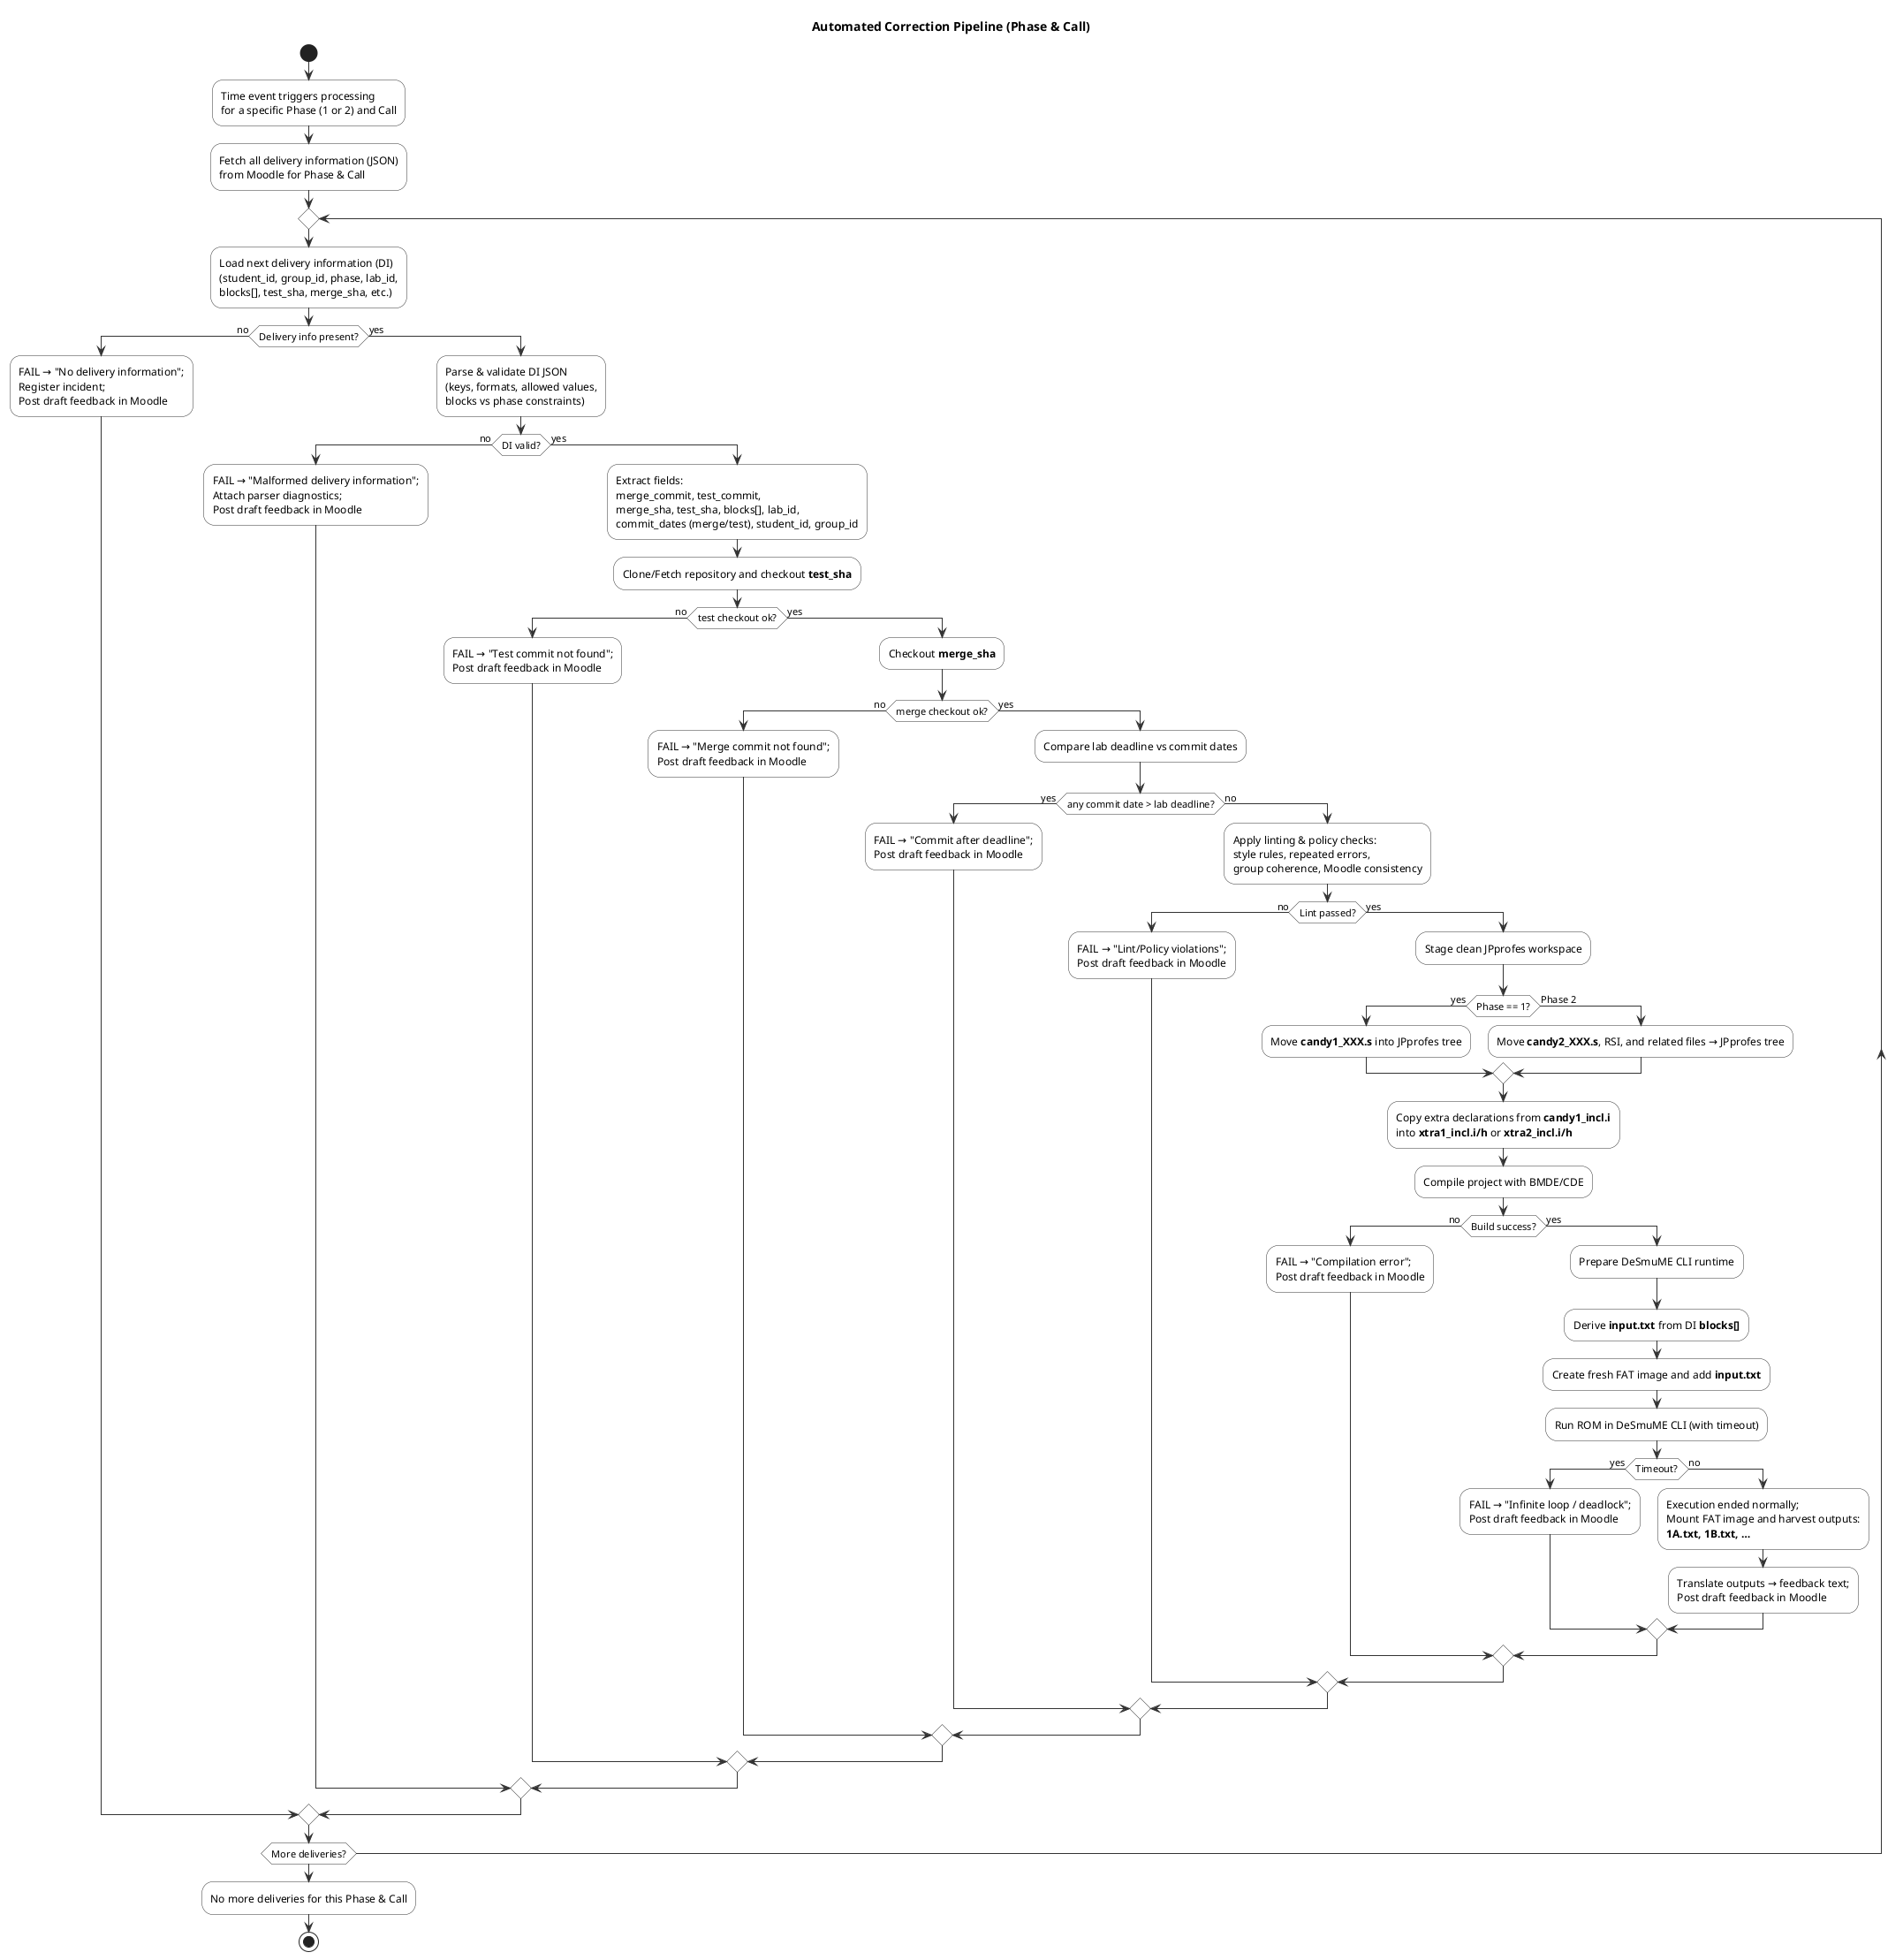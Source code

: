 @startuml
skinparam activity {
  BackgroundColor White
  BorderColor #333333
  ArrowColor #333333
}
skinparam shadowing false
skinparam defaultFontName Monospace

title Automated Correction Pipeline (Phase & Call)

start
:Time event triggers processing\nfor a specific Phase (1 or 2) and Call;
:Fetch all delivery information (JSON)\nfrom Moodle for Phase & Call;

repeat
  :Load next delivery information (DI)\n(student_id, group_id, phase, lab_id,\nblocks[], test_sha, merge_sha, etc.);

  if (Delivery info present?) then (no)
    :FAIL → "No delivery information";\nRegister incident;\nPost draft feedback in Moodle;
  else (yes)
    :Parse & validate DI JSON\n(keys, formats, allowed values,\nblocks vs phase constraints);
    if (DI valid?) then (no)
      :FAIL → "Malformed delivery information";\nAttach parser diagnostics;\nPost draft feedback in Moodle;
    else (yes)
      :Extract fields:\nmerge_commit, test_commit,\nmerge_sha, test_sha, blocks[], lab_id,\ncommit_dates (merge/test), student_id, group_id;

      :Clone/Fetch repository and checkout **test_sha**;
      if (test checkout ok?) then (no)
        :FAIL → "Test commit not found";\nPost draft feedback in Moodle;
      else (yes)
        :Checkout **merge_sha**;
        if (merge checkout ok?) then (no)
          :FAIL → "Merge commit not found";\nPost draft feedback in Moodle;
        else (yes)
          :Compare lab deadline vs commit dates;
          if (any commit date > lab deadline?) then (yes)
            :FAIL → "Commit after deadline";\nPost draft feedback in Moodle;
          else (no)
            :Apply linting & policy checks:\nstyle rules, repeated errors,\ngroup coherence, Moodle consistency;
            if (Lint passed?) then (no)
              :FAIL → "Lint/Policy violations";\nPost draft feedback in Moodle;
            else (yes)
              :Stage clean JPprofes workspace;
              if (Phase == 1?) then (yes)
                :Move **candy1_XXX.s** into JPprofes tree;
              else (Phase 2)
                :Move **candy2_XXX.s**, RSI, and related files → JPprofes tree;
              endif

              :Copy extra declarations from **candy1_incl.i**\ninto **xtra1_incl.i/h** or **xtra2_incl.i/h**;

              :Compile project with BMDE/CDE;
              if (Build success?) then (no)
                :FAIL → "Compilation error";\nPost draft feedback in Moodle;
              else (yes)
                :Prepare DeSmuME CLI runtime;
                :Derive **input.txt** from DI **blocks[]**;
                :Create fresh FAT image and add **input.txt**;
                :Run ROM in DeSmuME CLI (with timeout);
                if (Timeout?) then (yes)
                  :FAIL → "Infinite loop / deadlock";\nPost draft feedback in Moodle;
                else (no)
                  :Execution ended normally;\nMount FAT image and harvest outputs:\n**1A.txt, 1B.txt, …**;
                  :Translate outputs → feedback text;\nPost draft feedback in Moodle;
                endif
              endif
            endif
          endif
        endif
      endif
    endif
  endif

repeat while (More deliveries?)

:No more deliveries for this Phase & Call;
stop
@enduml


